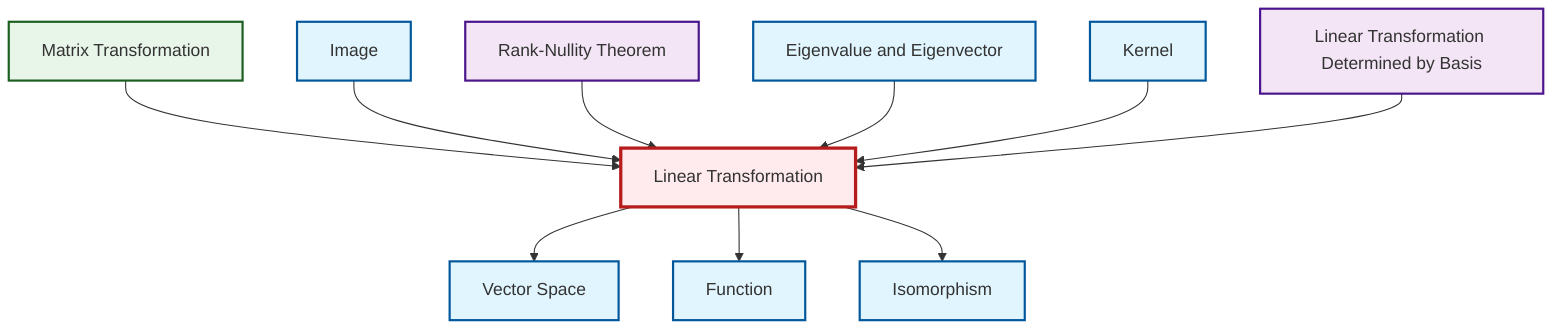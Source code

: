 graph TD
    classDef definition fill:#e1f5fe,stroke:#01579b,stroke-width:2px
    classDef theorem fill:#f3e5f5,stroke:#4a148c,stroke-width:2px
    classDef axiom fill:#fff3e0,stroke:#e65100,stroke-width:2px
    classDef example fill:#e8f5e9,stroke:#1b5e20,stroke-width:2px
    classDef current fill:#ffebee,stroke:#b71c1c,stroke-width:3px
    def-isomorphism["Isomorphism"]:::definition
    ex-matrix-transformation["Matrix Transformation"]:::example
    def-function["Function"]:::definition
    def-vector-space["Vector Space"]:::definition
    def-kernel["Kernel"]:::definition
    def-eigenvalue-eigenvector["Eigenvalue and Eigenvector"]:::definition
    def-image["Image"]:::definition
    thm-linear-transformation-basis["Linear Transformation Determined by Basis"]:::theorem
    def-linear-transformation["Linear Transformation"]:::definition
    thm-rank-nullity["Rank-Nullity Theorem"]:::theorem
    ex-matrix-transformation --> def-linear-transformation
    def-image --> def-linear-transformation
    thm-rank-nullity --> def-linear-transformation
    def-eigenvalue-eigenvector --> def-linear-transformation
    def-kernel --> def-linear-transformation
    def-linear-transformation --> def-vector-space
    def-linear-transformation --> def-function
    thm-linear-transformation-basis --> def-linear-transformation
    def-linear-transformation --> def-isomorphism
    class def-linear-transformation current